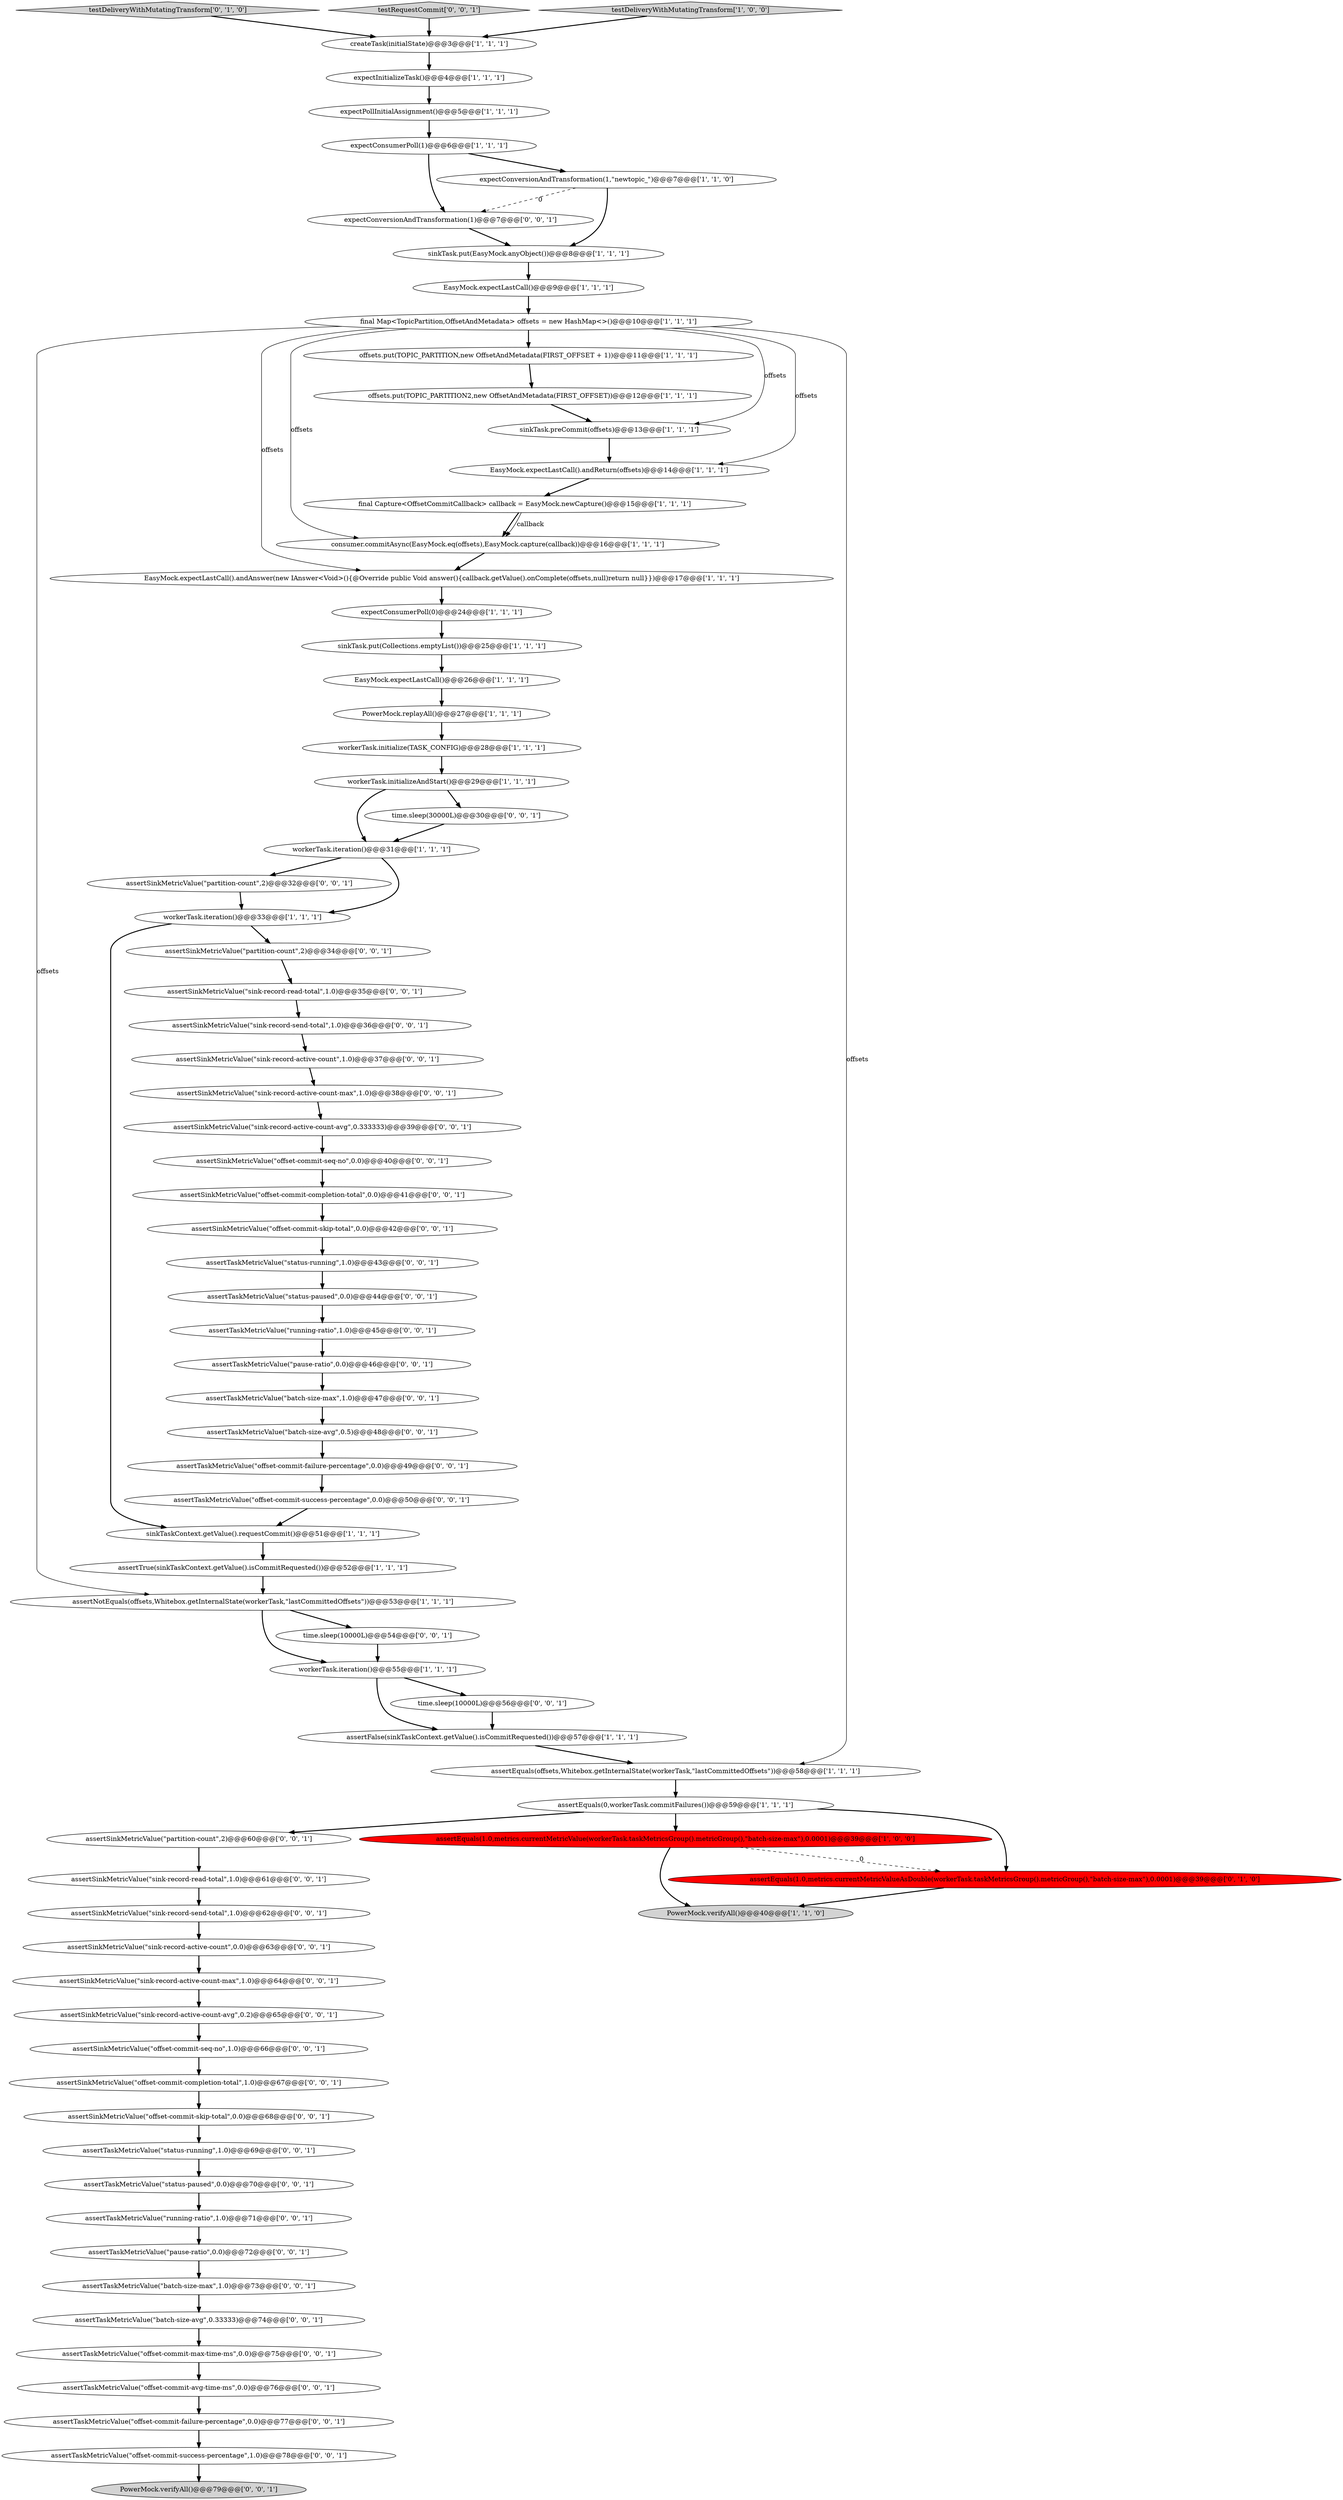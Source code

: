digraph {
42 [style = filled, label = "assertSinkMetricValue(\"sink-record-active-count-max\",1.0)@@@64@@@['0', '0', '1']", fillcolor = white, shape = ellipse image = "AAA0AAABBB3BBB"];
41 [style = filled, label = "assertTaskMetricValue(\"batch-size-avg\",0.33333)@@@74@@@['0', '0', '1']", fillcolor = white, shape = ellipse image = "AAA0AAABBB3BBB"];
26 [style = filled, label = "EasyMock.expectLastCall()@@@9@@@['1', '1', '1']", fillcolor = white, shape = ellipse image = "AAA0AAABBB1BBB"];
45 [style = filled, label = "assertSinkMetricValue(\"offset-commit-completion-total\",1.0)@@@67@@@['0', '0', '1']", fillcolor = white, shape = ellipse image = "AAA0AAABBB3BBB"];
47 [style = filled, label = "assertSinkMetricValue(\"partition-count\",2)@@@34@@@['0', '0', '1']", fillcolor = white, shape = ellipse image = "AAA0AAABBB3BBB"];
23 [style = filled, label = "PowerMock.replayAll()@@@27@@@['1', '1', '1']", fillcolor = white, shape = ellipse image = "AAA0AAABBB1BBB"];
22 [style = filled, label = "sinkTask.put(EasyMock.anyObject())@@@8@@@['1', '1', '1']", fillcolor = white, shape = ellipse image = "AAA0AAABBB1BBB"];
1 [style = filled, label = "PowerMock.verifyAll()@@@40@@@['1', '1', '0']", fillcolor = lightgray, shape = ellipse image = "AAA0AAABBB1BBB"];
46 [style = filled, label = "time.sleep(30000L)@@@30@@@['0', '0', '1']", fillcolor = white, shape = ellipse image = "AAA0AAABBB3BBB"];
39 [style = filled, label = "assertSinkMetricValue(\"sink-record-active-count\",0.0)@@@63@@@['0', '0', '1']", fillcolor = white, shape = ellipse image = "AAA0AAABBB3BBB"];
35 [style = filled, label = "assertTaskMetricValue(\"status-running\",1.0)@@@69@@@['0', '0', '1']", fillcolor = white, shape = ellipse image = "AAA0AAABBB3BBB"];
66 [style = filled, label = "expectConversionAndTransformation(1)@@@7@@@['0', '0', '1']", fillcolor = white, shape = ellipse image = "AAA0AAABBB3BBB"];
9 [style = filled, label = "assertEquals(0,workerTask.commitFailures())@@@59@@@['1', '1', '1']", fillcolor = white, shape = ellipse image = "AAA0AAABBB1BBB"];
24 [style = filled, label = "expectConsumerPoll(1)@@@6@@@['1', '1', '1']", fillcolor = white, shape = ellipse image = "AAA0AAABBB1BBB"];
29 [style = filled, label = "assertFalse(sinkTaskContext.getValue().isCommitRequested())@@@57@@@['1', '1', '1']", fillcolor = white, shape = ellipse image = "AAA0AAABBB1BBB"];
43 [style = filled, label = "assertTaskMetricValue(\"status-paused\",0.0)@@@70@@@['0', '0', '1']", fillcolor = white, shape = ellipse image = "AAA0AAABBB3BBB"];
48 [style = filled, label = "assertTaskMetricValue(\"offset-commit-success-percentage\",0.0)@@@50@@@['0', '0', '1']", fillcolor = white, shape = ellipse image = "AAA0AAABBB3BBB"];
50 [style = filled, label = "assertTaskMetricValue(\"running-ratio\",1.0)@@@71@@@['0', '0', '1']", fillcolor = white, shape = ellipse image = "AAA0AAABBB3BBB"];
32 [style = filled, label = "workerTask.initializeAndStart()@@@29@@@['1', '1', '1']", fillcolor = white, shape = ellipse image = "AAA0AAABBB1BBB"];
44 [style = filled, label = "assertSinkMetricValue(\"offset-commit-completion-total\",0.0)@@@41@@@['0', '0', '1']", fillcolor = white, shape = ellipse image = "AAA0AAABBB3BBB"];
21 [style = filled, label = "final Capture<OffsetCommitCallback> callback = EasyMock.newCapture()@@@15@@@['1', '1', '1']", fillcolor = white, shape = ellipse image = "AAA0AAABBB1BBB"];
11 [style = filled, label = "consumer.commitAsync(EasyMock.eq(offsets),EasyMock.capture(callback))@@@16@@@['1', '1', '1']", fillcolor = white, shape = ellipse image = "AAA0AAABBB1BBB"];
55 [style = filled, label = "assertTaskMetricValue(\"status-running\",1.0)@@@43@@@['0', '0', '1']", fillcolor = white, shape = ellipse image = "AAA0AAABBB3BBB"];
76 [style = filled, label = "assertTaskMetricValue(\"pause-ratio\",0.0)@@@72@@@['0', '0', '1']", fillcolor = white, shape = ellipse image = "AAA0AAABBB3BBB"];
68 [style = filled, label = "assertSinkMetricValue(\"sink-record-read-total\",1.0)@@@35@@@['0', '0', '1']", fillcolor = white, shape = ellipse image = "AAA0AAABBB3BBB"];
75 [style = filled, label = "assertTaskMetricValue(\"offset-commit-success-percentage\",1.0)@@@78@@@['0', '0', '1']", fillcolor = white, shape = ellipse image = "AAA0AAABBB3BBB"];
60 [style = filled, label = "assertSinkMetricValue(\"sink-record-active-count-avg\",0.333333)@@@39@@@['0', '0', '1']", fillcolor = white, shape = ellipse image = "AAA0AAABBB3BBB"];
71 [style = filled, label = "assertSinkMetricValue(\"offset-commit-seq-no\",0.0)@@@40@@@['0', '0', '1']", fillcolor = white, shape = ellipse image = "AAA0AAABBB3BBB"];
53 [style = filled, label = "assertTaskMetricValue(\"batch-size-max\",1.0)@@@47@@@['0', '0', '1']", fillcolor = white, shape = ellipse image = "AAA0AAABBB3BBB"];
36 [style = filled, label = "PowerMock.verifyAll()@@@79@@@['0', '0', '1']", fillcolor = lightgray, shape = ellipse image = "AAA0AAABBB3BBB"];
72 [style = filled, label = "assertSinkMetricValue(\"sink-record-active-count-max\",1.0)@@@38@@@['0', '0', '1']", fillcolor = white, shape = ellipse image = "AAA0AAABBB3BBB"];
64 [style = filled, label = "assertTaskMetricValue(\"offset-commit-failure-percentage\",0.0)@@@77@@@['0', '0', '1']", fillcolor = white, shape = ellipse image = "AAA0AAABBB3BBB"];
56 [style = filled, label = "assertTaskMetricValue(\"pause-ratio\",0.0)@@@46@@@['0', '0', '1']", fillcolor = white, shape = ellipse image = "AAA0AAABBB3BBB"];
15 [style = filled, label = "EasyMock.expectLastCall().andReturn(offsets)@@@14@@@['1', '1', '1']", fillcolor = white, shape = ellipse image = "AAA0AAABBB1BBB"];
73 [style = filled, label = "assertSinkMetricValue(\"sink-record-active-count-avg\",0.2)@@@65@@@['0', '0', '1']", fillcolor = white, shape = ellipse image = "AAA0AAABBB3BBB"];
7 [style = filled, label = "createTask(initialState)@@@3@@@['1', '1', '1']", fillcolor = white, shape = ellipse image = "AAA0AAABBB1BBB"];
8 [style = filled, label = "EasyMock.expectLastCall()@@@26@@@['1', '1', '1']", fillcolor = white, shape = ellipse image = "AAA0AAABBB1BBB"];
54 [style = filled, label = "assertTaskMetricValue(\"offset-commit-failure-percentage\",0.0)@@@49@@@['0', '0', '1']", fillcolor = white, shape = ellipse image = "AAA0AAABBB3BBB"];
58 [style = filled, label = "assertSinkMetricValue(\"sink-record-send-total\",1.0)@@@62@@@['0', '0', '1']", fillcolor = white, shape = ellipse image = "AAA0AAABBB3BBB"];
4 [style = filled, label = "assertNotEquals(offsets,Whitebox.getInternalState(workerTask,\"lastCommittedOffsets\"))@@@53@@@['1', '1', '1']", fillcolor = white, shape = ellipse image = "AAA0AAABBB1BBB"];
70 [style = filled, label = "assertTaskMetricValue(\"offset-commit-avg-time-ms\",0.0)@@@76@@@['0', '0', '1']", fillcolor = white, shape = ellipse image = "AAA0AAABBB3BBB"];
49 [style = filled, label = "assertSinkMetricValue(\"offset-commit-seq-no\",1.0)@@@66@@@['0', '0', '1']", fillcolor = white, shape = ellipse image = "AAA0AAABBB3BBB"];
69 [style = filled, label = "assertSinkMetricValue(\"sink-record-read-total\",1.0)@@@61@@@['0', '0', '1']", fillcolor = white, shape = ellipse image = "AAA0AAABBB3BBB"];
18 [style = filled, label = "expectPollInitialAssignment()@@@5@@@['1', '1', '1']", fillcolor = white, shape = ellipse image = "AAA0AAABBB1BBB"];
5 [style = filled, label = "expectInitializeTask()@@@4@@@['1', '1', '1']", fillcolor = white, shape = ellipse image = "AAA0AAABBB1BBB"];
37 [style = filled, label = "assertSinkMetricValue(\"offset-commit-skip-total\",0.0)@@@42@@@['0', '0', '1']", fillcolor = white, shape = ellipse image = "AAA0AAABBB3BBB"];
61 [style = filled, label = "assertSinkMetricValue(\"offset-commit-skip-total\",0.0)@@@68@@@['0', '0', '1']", fillcolor = white, shape = ellipse image = "AAA0AAABBB3BBB"];
25 [style = filled, label = "workerTask.initialize(TASK_CONFIG)@@@28@@@['1', '1', '1']", fillcolor = white, shape = ellipse image = "AAA0AAABBB1BBB"];
57 [style = filled, label = "assertSinkMetricValue(\"partition-count\",2)@@@60@@@['0', '0', '1']", fillcolor = white, shape = ellipse image = "AAA0AAABBB3BBB"];
31 [style = filled, label = "workerTask.iteration()@@@31@@@['1', '1', '1']", fillcolor = white, shape = ellipse image = "AAA0AAABBB1BBB"];
67 [style = filled, label = "assertSinkMetricValue(\"sink-record-active-count\",1.0)@@@37@@@['0', '0', '1']", fillcolor = white, shape = ellipse image = "AAA0AAABBB3BBB"];
6 [style = filled, label = "final Map<TopicPartition,OffsetAndMetadata> offsets = new HashMap<>()@@@10@@@['1', '1', '1']", fillcolor = white, shape = ellipse image = "AAA0AAABBB1BBB"];
14 [style = filled, label = "assertTrue(sinkTaskContext.getValue().isCommitRequested())@@@52@@@['1', '1', '1']", fillcolor = white, shape = ellipse image = "AAA0AAABBB1BBB"];
30 [style = filled, label = "sinkTask.put(Collections.emptyList())@@@25@@@['1', '1', '1']", fillcolor = white, shape = ellipse image = "AAA0AAABBB1BBB"];
10 [style = filled, label = "workerTask.iteration()@@@55@@@['1', '1', '1']", fillcolor = white, shape = ellipse image = "AAA0AAABBB1BBB"];
2 [style = filled, label = "assertEquals(offsets,Whitebox.getInternalState(workerTask,\"lastCommittedOffsets\"))@@@58@@@['1', '1', '1']", fillcolor = white, shape = ellipse image = "AAA0AAABBB1BBB"];
33 [style = filled, label = "assertEquals(1.0,metrics.currentMetricValueAsDouble(workerTask.taskMetricsGroup().metricGroup(),\"batch-size-max\"),0.0001)@@@39@@@['0', '1', '0']", fillcolor = red, shape = ellipse image = "AAA1AAABBB2BBB"];
3 [style = filled, label = "sinkTask.preCommit(offsets)@@@13@@@['1', '1', '1']", fillcolor = white, shape = ellipse image = "AAA0AAABBB1BBB"];
19 [style = filled, label = "EasyMock.expectLastCall().andAnswer(new IAnswer<Void>(){@Override public Void answer(){callback.getValue().onComplete(offsets,null)return null}})@@@17@@@['1', '1', '1']", fillcolor = white, shape = ellipse image = "AAA0AAABBB1BBB"];
34 [style = filled, label = "testDeliveryWithMutatingTransform['0', '1', '0']", fillcolor = lightgray, shape = diamond image = "AAA0AAABBB2BBB"];
51 [style = filled, label = "assertTaskMetricValue(\"status-paused\",0.0)@@@44@@@['0', '0', '1']", fillcolor = white, shape = ellipse image = "AAA0AAABBB3BBB"];
13 [style = filled, label = "expectConsumerPoll(0)@@@24@@@['1', '1', '1']", fillcolor = white, shape = ellipse image = "AAA0AAABBB1BBB"];
63 [style = filled, label = "assertTaskMetricValue(\"running-ratio\",1.0)@@@45@@@['0', '0', '1']", fillcolor = white, shape = ellipse image = "AAA0AAABBB3BBB"];
17 [style = filled, label = "assertEquals(1.0,metrics.currentMetricValue(workerTask.taskMetricsGroup().metricGroup(),\"batch-size-max\"),0.0001)@@@39@@@['1', '0', '0']", fillcolor = red, shape = ellipse image = "AAA1AAABBB1BBB"];
40 [style = filled, label = "assertTaskMetricValue(\"batch-size-max\",1.0)@@@73@@@['0', '0', '1']", fillcolor = white, shape = ellipse image = "AAA0AAABBB3BBB"];
27 [style = filled, label = "offsets.put(TOPIC_PARTITION2,new OffsetAndMetadata(FIRST_OFFSET))@@@12@@@['1', '1', '1']", fillcolor = white, shape = ellipse image = "AAA0AAABBB1BBB"];
20 [style = filled, label = "offsets.put(TOPIC_PARTITION,new OffsetAndMetadata(FIRST_OFFSET + 1))@@@11@@@['1', '1', '1']", fillcolor = white, shape = ellipse image = "AAA0AAABBB1BBB"];
38 [style = filled, label = "testRequestCommit['0', '0', '1']", fillcolor = lightgray, shape = diamond image = "AAA0AAABBB3BBB"];
12 [style = filled, label = "workerTask.iteration()@@@33@@@['1', '1', '1']", fillcolor = white, shape = ellipse image = "AAA0AAABBB1BBB"];
62 [style = filled, label = "time.sleep(10000L)@@@54@@@['0', '0', '1']", fillcolor = white, shape = ellipse image = "AAA0AAABBB3BBB"];
59 [style = filled, label = "assertSinkMetricValue(\"partition-count\",2)@@@32@@@['0', '0', '1']", fillcolor = white, shape = ellipse image = "AAA0AAABBB3BBB"];
0 [style = filled, label = "sinkTaskContext.getValue().requestCommit()@@@51@@@['1', '1', '1']", fillcolor = white, shape = ellipse image = "AAA0AAABBB1BBB"];
16 [style = filled, label = "testDeliveryWithMutatingTransform['1', '0', '0']", fillcolor = lightgray, shape = diamond image = "AAA0AAABBB1BBB"];
65 [style = filled, label = "assertSinkMetricValue(\"sink-record-send-total\",1.0)@@@36@@@['0', '0', '1']", fillcolor = white, shape = ellipse image = "AAA0AAABBB3BBB"];
77 [style = filled, label = "assertTaskMetricValue(\"offset-commit-max-time-ms\",0.0)@@@75@@@['0', '0', '1']", fillcolor = white, shape = ellipse image = "AAA0AAABBB3BBB"];
28 [style = filled, label = "expectConversionAndTransformation(1,\"newtopic_\")@@@7@@@['1', '1', '0']", fillcolor = white, shape = ellipse image = "AAA0AAABBB1BBB"];
52 [style = filled, label = "time.sleep(10000L)@@@56@@@['0', '0', '1']", fillcolor = white, shape = ellipse image = "AAA0AAABBB3BBB"];
74 [style = filled, label = "assertTaskMetricValue(\"batch-size-avg\",0.5)@@@48@@@['0', '0', '1']", fillcolor = white, shape = ellipse image = "AAA0AAABBB3BBB"];
65->67 [style = bold, label=""];
70->64 [style = bold, label=""];
71->44 [style = bold, label=""];
6->11 [style = solid, label="offsets"];
15->21 [style = bold, label=""];
28->66 [style = dashed, label="0"];
16->7 [style = bold, label=""];
4->62 [style = bold, label=""];
60->71 [style = bold, label=""];
41->77 [style = bold, label=""];
55->51 [style = bold, label=""];
46->31 [style = bold, label=""];
63->56 [style = bold, label=""];
35->43 [style = bold, label=""];
37->55 [style = bold, label=""];
77->70 [style = bold, label=""];
59->12 [style = bold, label=""];
20->27 [style = bold, label=""];
6->15 [style = solid, label="offsets"];
12->47 [style = bold, label=""];
0->14 [style = bold, label=""];
29->2 [style = bold, label=""];
45->61 [style = bold, label=""];
69->58 [style = bold, label=""];
38->7 [style = bold, label=""];
30->8 [style = bold, label=""];
56->53 [style = bold, label=""];
24->28 [style = bold, label=""];
23->25 [style = bold, label=""];
8->23 [style = bold, label=""];
9->33 [style = bold, label=""];
9->17 [style = bold, label=""];
2->9 [style = bold, label=""];
26->6 [style = bold, label=""];
64->75 [style = bold, label=""];
58->39 [style = bold, label=""];
7->5 [style = bold, label=""];
19->13 [style = bold, label=""];
21->11 [style = bold, label=""];
6->3 [style = solid, label="offsets"];
44->37 [style = bold, label=""];
39->42 [style = bold, label=""];
32->31 [style = bold, label=""];
57->69 [style = bold, label=""];
51->63 [style = bold, label=""];
76->40 [style = bold, label=""];
14->4 [style = bold, label=""];
22->26 [style = bold, label=""];
4->10 [style = bold, label=""];
49->45 [style = bold, label=""];
18->24 [style = bold, label=""];
31->59 [style = bold, label=""];
32->46 [style = bold, label=""];
17->1 [style = bold, label=""];
24->66 [style = bold, label=""];
73->49 [style = bold, label=""];
68->65 [style = bold, label=""];
17->33 [style = dashed, label="0"];
5->18 [style = bold, label=""];
6->2 [style = solid, label="offsets"];
67->72 [style = bold, label=""];
31->12 [style = bold, label=""];
6->20 [style = bold, label=""];
53->74 [style = bold, label=""];
21->11 [style = solid, label="callback"];
66->22 [style = bold, label=""];
28->22 [style = bold, label=""];
61->35 [style = bold, label=""];
43->50 [style = bold, label=""];
6->19 [style = solid, label="offsets"];
9->57 [style = bold, label=""];
27->3 [style = bold, label=""];
25->32 [style = bold, label=""];
47->68 [style = bold, label=""];
34->7 [style = bold, label=""];
54->48 [style = bold, label=""];
62->10 [style = bold, label=""];
3->15 [style = bold, label=""];
33->1 [style = bold, label=""];
13->30 [style = bold, label=""];
50->76 [style = bold, label=""];
11->19 [style = bold, label=""];
72->60 [style = bold, label=""];
12->0 [style = bold, label=""];
10->52 [style = bold, label=""];
48->0 [style = bold, label=""];
10->29 [style = bold, label=""];
40->41 [style = bold, label=""];
52->29 [style = bold, label=""];
75->36 [style = bold, label=""];
74->54 [style = bold, label=""];
42->73 [style = bold, label=""];
6->4 [style = solid, label="offsets"];
}
